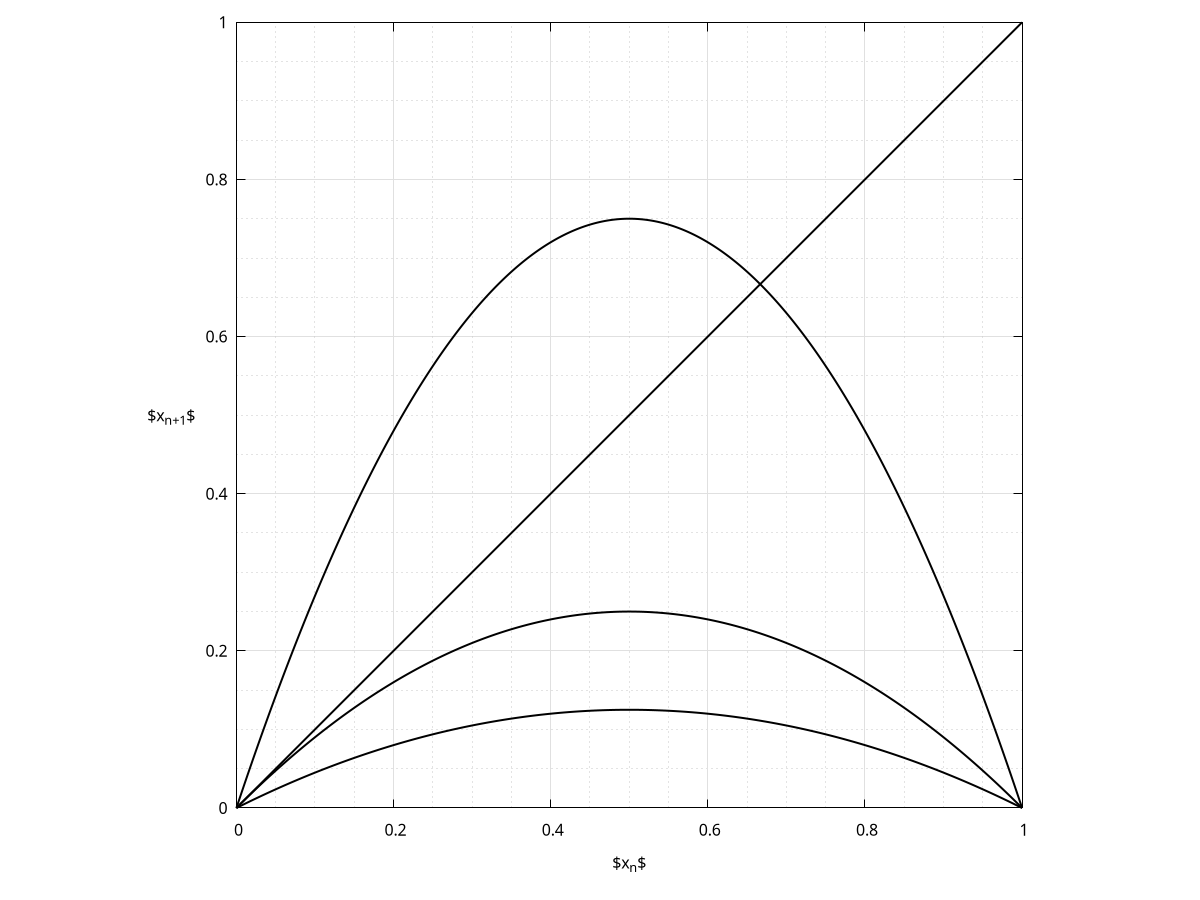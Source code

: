 # Autor: Ciro Fabian Bermudez Marquez
# Date: 16/06/2022
# Description: Plot logistic curve
# Run: gnuplot B6_many_logistic_curve.gp

# Terminal epslatex default size 5, 3.5 font "sans,12"  5:3 ratio
reset
unit = 1.2
set terminal epslatex size unit*5, unit*3.5
set output "B6_many_logistic_curve.tex"                                              
#filename = "../c_codes/B6_many_logistic_curve.txt"     

xleft = 0; xright = 1; xstep = 0.2
ydown = 0; yup = 1; ystep = 0.2

set xrange [xleft:xright]
set yrange [ydown:yup]

set xtics xleft,xstep,xright 
set ytics ydown,ystep,yup

set border 1+2+4+8

set key top right box

set xlabel "$x_{n}$"
set ylabel "$x_{n+1}$" rotate by 0 

grid_major = 100
grid_minor = 101

set style line grid_major dashtype 1 linecolor rgb "#E0E0E0"
set style line grid_minor dashtype 3 linecolor rgb "#C7C7C7"
set grid
set mxtics 4; set mytics 4; 
set grid mxtics mytics linestyle grid_major, lines grid_minor
set tics scale 1,0.01

graph_style = 102
set style line graph_style linecolor rgb "#000000"\
                                     linewidth 2 \
#                                     dashtype  1 \
#                                     pointsize 1 \
#                                     pointtype 4 \

unset key
set size square
set dummy x
set samples 1000 
f(A,x) = A*x*(1-x)
g(x) = x
# Plot configurations 
plot f(0.5, x) with lines linestyle graph_style,\
     f(1, x) with lines linestyle graph_style,\
     f(3, x) with lines linestyle graph_style,\
     g(x) with lines linestyle graph_style
